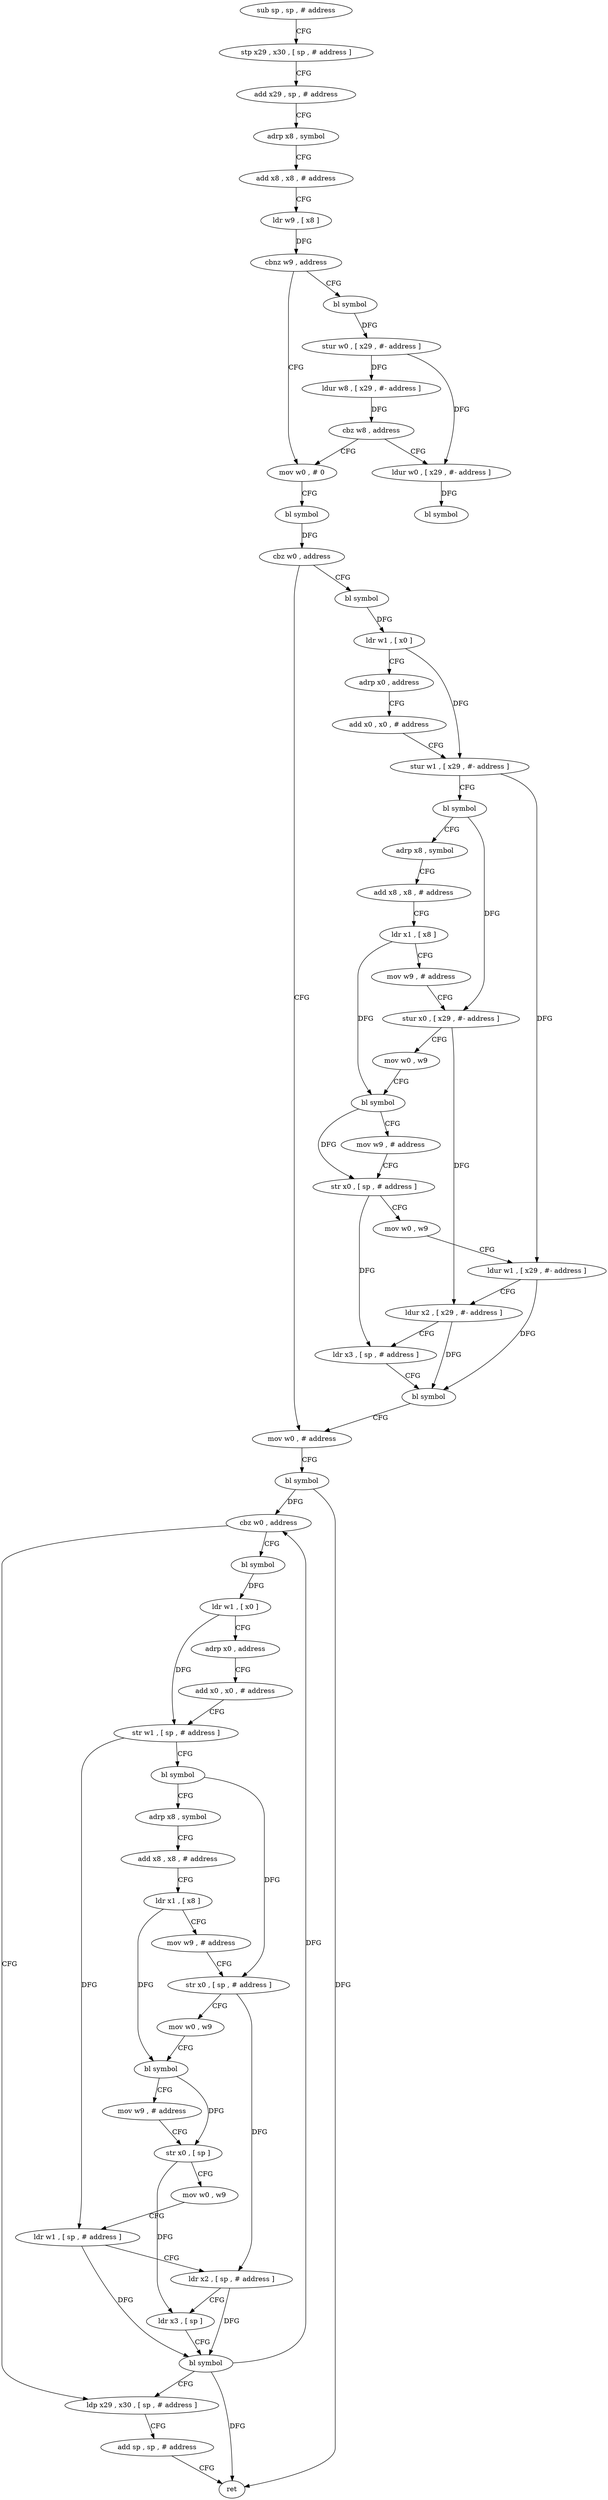 digraph "func" {
"4236480" [label = "sub sp , sp , # address" ]
"4236484" [label = "stp x29 , x30 , [ sp , # address ]" ]
"4236488" [label = "add x29 , sp , # address" ]
"4236492" [label = "adrp x8 , symbol" ]
"4236496" [label = "add x8 , x8 , # address" ]
"4236500" [label = "ldr w9 , [ x8 ]" ]
"4236504" [label = "cbnz w9 , address" ]
"4236532" [label = "mov w0 , # 0" ]
"4236508" [label = "bl symbol" ]
"4236536" [label = "bl symbol" ]
"4236540" [label = "cbz w0 , address" ]
"4236624" [label = "mov w0 , # address" ]
"4236544" [label = "bl symbol" ]
"4236512" [label = "stur w0 , [ x29 , #- address ]" ]
"4236516" [label = "ldur w8 , [ x29 , #- address ]" ]
"4236520" [label = "cbz w8 , address" ]
"4236524" [label = "ldur w0 , [ x29 , #- address ]" ]
"4236628" [label = "bl symbol" ]
"4236632" [label = "cbz w0 , address" ]
"4236716" [label = "ldp x29 , x30 , [ sp , # address ]" ]
"4236636" [label = "bl symbol" ]
"4236548" [label = "ldr w1 , [ x0 ]" ]
"4236552" [label = "adrp x0 , address" ]
"4236556" [label = "add x0 , x0 , # address" ]
"4236560" [label = "stur w1 , [ x29 , #- address ]" ]
"4236564" [label = "bl symbol" ]
"4236568" [label = "adrp x8 , symbol" ]
"4236572" [label = "add x8 , x8 , # address" ]
"4236576" [label = "ldr x1 , [ x8 ]" ]
"4236580" [label = "mov w9 , # address" ]
"4236584" [label = "stur x0 , [ x29 , #- address ]" ]
"4236588" [label = "mov w0 , w9" ]
"4236592" [label = "bl symbol" ]
"4236596" [label = "mov w9 , # address" ]
"4236600" [label = "str x0 , [ sp , # address ]" ]
"4236604" [label = "mov w0 , w9" ]
"4236608" [label = "ldur w1 , [ x29 , #- address ]" ]
"4236612" [label = "ldur x2 , [ x29 , #- address ]" ]
"4236616" [label = "ldr x3 , [ sp , # address ]" ]
"4236620" [label = "bl symbol" ]
"4236528" [label = "bl symbol" ]
"4236720" [label = "add sp , sp , # address" ]
"4236724" [label = "ret" ]
"4236640" [label = "ldr w1 , [ x0 ]" ]
"4236644" [label = "adrp x0 , address" ]
"4236648" [label = "add x0 , x0 , # address" ]
"4236652" [label = "str w1 , [ sp , # address ]" ]
"4236656" [label = "bl symbol" ]
"4236660" [label = "adrp x8 , symbol" ]
"4236664" [label = "add x8 , x8 , # address" ]
"4236668" [label = "ldr x1 , [ x8 ]" ]
"4236672" [label = "mov w9 , # address" ]
"4236676" [label = "str x0 , [ sp , # address ]" ]
"4236680" [label = "mov w0 , w9" ]
"4236684" [label = "bl symbol" ]
"4236688" [label = "mov w9 , # address" ]
"4236692" [label = "str x0 , [ sp ]" ]
"4236696" [label = "mov w0 , w9" ]
"4236700" [label = "ldr w1 , [ sp , # address ]" ]
"4236704" [label = "ldr x2 , [ sp , # address ]" ]
"4236708" [label = "ldr x3 , [ sp ]" ]
"4236712" [label = "bl symbol" ]
"4236480" -> "4236484" [ label = "CFG" ]
"4236484" -> "4236488" [ label = "CFG" ]
"4236488" -> "4236492" [ label = "CFG" ]
"4236492" -> "4236496" [ label = "CFG" ]
"4236496" -> "4236500" [ label = "CFG" ]
"4236500" -> "4236504" [ label = "DFG" ]
"4236504" -> "4236532" [ label = "CFG" ]
"4236504" -> "4236508" [ label = "CFG" ]
"4236532" -> "4236536" [ label = "CFG" ]
"4236508" -> "4236512" [ label = "DFG" ]
"4236536" -> "4236540" [ label = "DFG" ]
"4236540" -> "4236624" [ label = "CFG" ]
"4236540" -> "4236544" [ label = "CFG" ]
"4236624" -> "4236628" [ label = "CFG" ]
"4236544" -> "4236548" [ label = "DFG" ]
"4236512" -> "4236516" [ label = "DFG" ]
"4236512" -> "4236524" [ label = "DFG" ]
"4236516" -> "4236520" [ label = "DFG" ]
"4236520" -> "4236532" [ label = "CFG" ]
"4236520" -> "4236524" [ label = "CFG" ]
"4236524" -> "4236528" [ label = "DFG" ]
"4236628" -> "4236632" [ label = "DFG" ]
"4236628" -> "4236724" [ label = "DFG" ]
"4236632" -> "4236716" [ label = "CFG" ]
"4236632" -> "4236636" [ label = "CFG" ]
"4236716" -> "4236720" [ label = "CFG" ]
"4236636" -> "4236640" [ label = "DFG" ]
"4236548" -> "4236552" [ label = "CFG" ]
"4236548" -> "4236560" [ label = "DFG" ]
"4236552" -> "4236556" [ label = "CFG" ]
"4236556" -> "4236560" [ label = "CFG" ]
"4236560" -> "4236564" [ label = "CFG" ]
"4236560" -> "4236608" [ label = "DFG" ]
"4236564" -> "4236568" [ label = "CFG" ]
"4236564" -> "4236584" [ label = "DFG" ]
"4236568" -> "4236572" [ label = "CFG" ]
"4236572" -> "4236576" [ label = "CFG" ]
"4236576" -> "4236580" [ label = "CFG" ]
"4236576" -> "4236592" [ label = "DFG" ]
"4236580" -> "4236584" [ label = "CFG" ]
"4236584" -> "4236588" [ label = "CFG" ]
"4236584" -> "4236612" [ label = "DFG" ]
"4236588" -> "4236592" [ label = "CFG" ]
"4236592" -> "4236596" [ label = "CFG" ]
"4236592" -> "4236600" [ label = "DFG" ]
"4236596" -> "4236600" [ label = "CFG" ]
"4236600" -> "4236604" [ label = "CFG" ]
"4236600" -> "4236616" [ label = "DFG" ]
"4236604" -> "4236608" [ label = "CFG" ]
"4236608" -> "4236612" [ label = "CFG" ]
"4236608" -> "4236620" [ label = "DFG" ]
"4236612" -> "4236616" [ label = "CFG" ]
"4236612" -> "4236620" [ label = "DFG" ]
"4236616" -> "4236620" [ label = "CFG" ]
"4236620" -> "4236624" [ label = "CFG" ]
"4236720" -> "4236724" [ label = "CFG" ]
"4236640" -> "4236644" [ label = "CFG" ]
"4236640" -> "4236652" [ label = "DFG" ]
"4236644" -> "4236648" [ label = "CFG" ]
"4236648" -> "4236652" [ label = "CFG" ]
"4236652" -> "4236656" [ label = "CFG" ]
"4236652" -> "4236700" [ label = "DFG" ]
"4236656" -> "4236660" [ label = "CFG" ]
"4236656" -> "4236676" [ label = "DFG" ]
"4236660" -> "4236664" [ label = "CFG" ]
"4236664" -> "4236668" [ label = "CFG" ]
"4236668" -> "4236672" [ label = "CFG" ]
"4236668" -> "4236684" [ label = "DFG" ]
"4236672" -> "4236676" [ label = "CFG" ]
"4236676" -> "4236680" [ label = "CFG" ]
"4236676" -> "4236704" [ label = "DFG" ]
"4236680" -> "4236684" [ label = "CFG" ]
"4236684" -> "4236688" [ label = "CFG" ]
"4236684" -> "4236692" [ label = "DFG" ]
"4236688" -> "4236692" [ label = "CFG" ]
"4236692" -> "4236696" [ label = "CFG" ]
"4236692" -> "4236708" [ label = "DFG" ]
"4236696" -> "4236700" [ label = "CFG" ]
"4236700" -> "4236704" [ label = "CFG" ]
"4236700" -> "4236712" [ label = "DFG" ]
"4236704" -> "4236708" [ label = "CFG" ]
"4236704" -> "4236712" [ label = "DFG" ]
"4236708" -> "4236712" [ label = "CFG" ]
"4236712" -> "4236716" [ label = "CFG" ]
"4236712" -> "4236632" [ label = "DFG" ]
"4236712" -> "4236724" [ label = "DFG" ]
}
